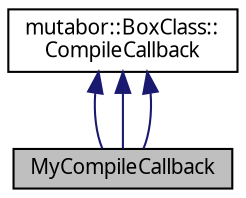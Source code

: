 digraph "MyCompileCallback"
{
  edge [fontname="Sans",fontsize="10",labelfontname="Sans",labelfontsize="10"];
  node [fontname="Sans",fontsize="10",shape=record];
  Node0 [label="MyCompileCallback",height=0.2,width=0.4,color="black", fillcolor="grey75", style="filled", fontcolor="black"];
  Node1 -> Node0 [dir="back",color="midnightblue",fontsize="10",style="solid",fontname="Sans"];
  Node1 [label="mutabor::BoxClass::\lCompileCallback",height=0.2,width=0.4,color="black", fillcolor="white", style="filled",URL="$d2/def/structmutabor_1_1BoxClass_1_1CompileCallback.html"];
  Node1 -> Node0 [dir="back",color="midnightblue",fontsize="10",style="solid",fontname="Sans"];
  Node1 -> Node0 [dir="back",color="midnightblue",fontsize="10",style="solid",fontname="Sans"];
}
